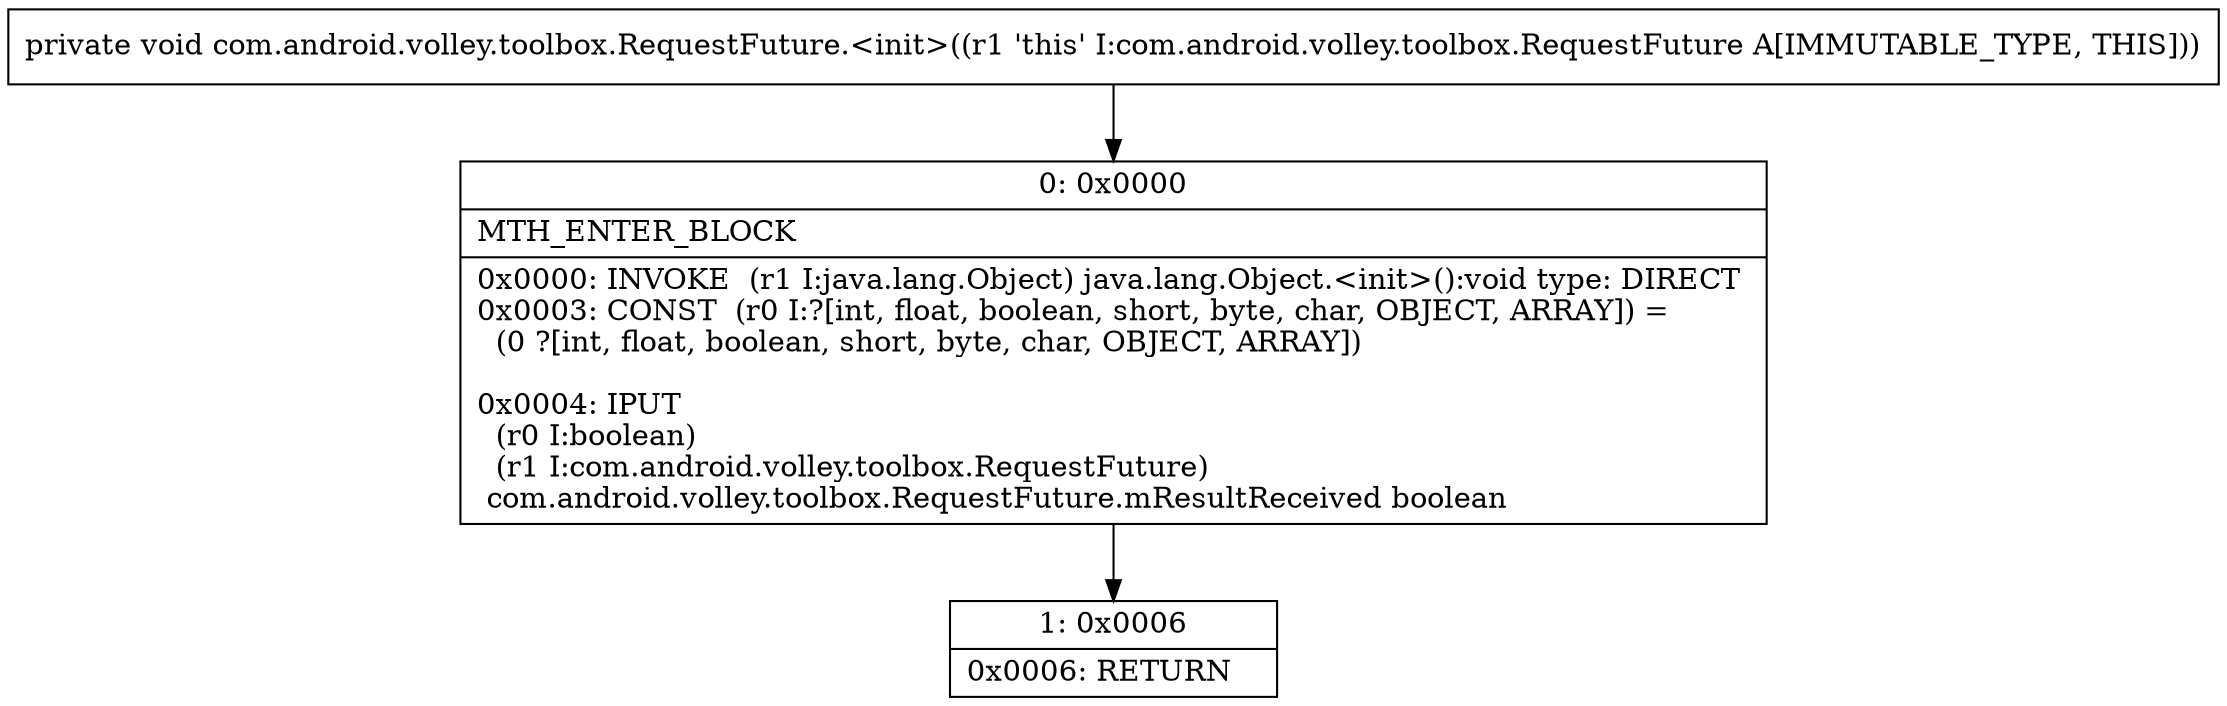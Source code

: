 digraph "CFG forcom.android.volley.toolbox.RequestFuture.\<init\>()V" {
Node_0 [shape=record,label="{0\:\ 0x0000|MTH_ENTER_BLOCK\l|0x0000: INVOKE  (r1 I:java.lang.Object) java.lang.Object.\<init\>():void type: DIRECT \l0x0003: CONST  (r0 I:?[int, float, boolean, short, byte, char, OBJECT, ARRAY]) = \l  (0 ?[int, float, boolean, short, byte, char, OBJECT, ARRAY])\l \l0x0004: IPUT  \l  (r0 I:boolean)\l  (r1 I:com.android.volley.toolbox.RequestFuture)\l com.android.volley.toolbox.RequestFuture.mResultReceived boolean \l}"];
Node_1 [shape=record,label="{1\:\ 0x0006|0x0006: RETURN   \l}"];
MethodNode[shape=record,label="{private void com.android.volley.toolbox.RequestFuture.\<init\>((r1 'this' I:com.android.volley.toolbox.RequestFuture A[IMMUTABLE_TYPE, THIS])) }"];
MethodNode -> Node_0;
Node_0 -> Node_1;
}

